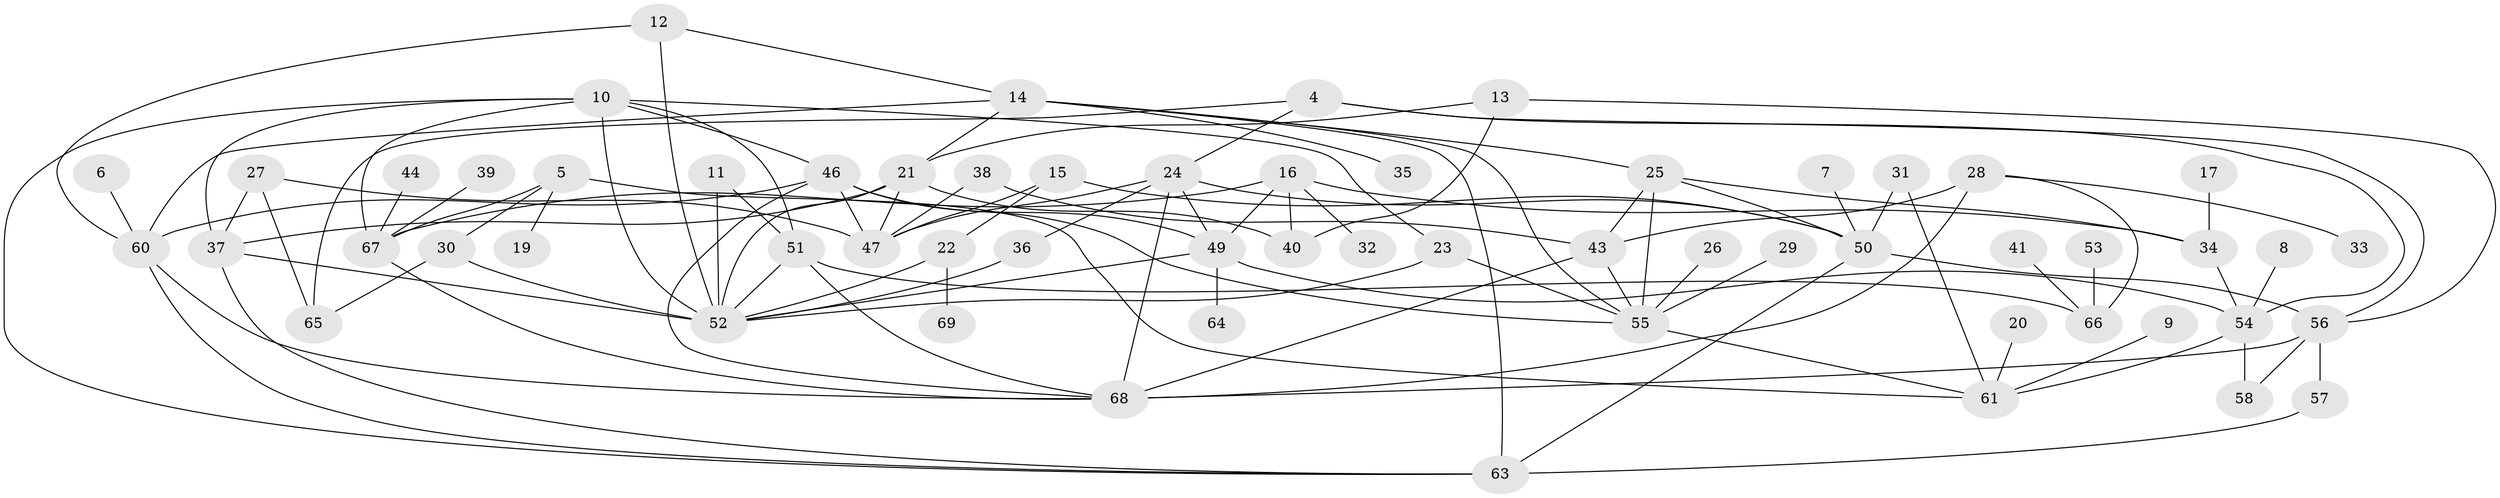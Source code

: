 // original degree distribution, {4: 0.19708029197080293, 2: 0.27007299270072993, 0: 0.058394160583941604, 1: 0.18248175182481752, 5: 0.06569343065693431, 3: 0.17518248175182483, 6: 0.0364963503649635, 7: 0.014598540145985401}
// Generated by graph-tools (version 1.1) at 2025/25/03/09/25 03:25:14]
// undirected, 60 vertices, 108 edges
graph export_dot {
graph [start="1"]
  node [color=gray90,style=filled];
  4;
  5;
  6;
  7;
  8;
  9;
  10;
  11;
  12;
  13;
  14;
  15;
  16;
  17;
  19;
  20;
  21;
  22;
  23;
  24;
  25;
  26;
  27;
  28;
  29;
  30;
  31;
  32;
  33;
  34;
  35;
  36;
  37;
  38;
  39;
  40;
  41;
  43;
  44;
  46;
  47;
  49;
  50;
  51;
  52;
  53;
  54;
  55;
  56;
  57;
  58;
  60;
  61;
  63;
  64;
  65;
  66;
  67;
  68;
  69;
  4 -- 24 [weight=1.0];
  4 -- 54 [weight=1.0];
  4 -- 56 [weight=1.0];
  4 -- 65 [weight=1.0];
  5 -- 19 [weight=1.0];
  5 -- 30 [weight=1.0];
  5 -- 61 [weight=1.0];
  5 -- 67 [weight=1.0];
  6 -- 60 [weight=1.0];
  7 -- 50 [weight=1.0];
  8 -- 54 [weight=1.0];
  9 -- 61 [weight=1.0];
  10 -- 23 [weight=1.0];
  10 -- 37 [weight=1.0];
  10 -- 46 [weight=1.0];
  10 -- 51 [weight=1.0];
  10 -- 52 [weight=2.0];
  10 -- 63 [weight=1.0];
  10 -- 67 [weight=1.0];
  11 -- 51 [weight=1.0];
  11 -- 52 [weight=1.0];
  12 -- 14 [weight=1.0];
  12 -- 52 [weight=2.0];
  12 -- 60 [weight=1.0];
  13 -- 21 [weight=1.0];
  13 -- 40 [weight=1.0];
  13 -- 56 [weight=1.0];
  14 -- 21 [weight=1.0];
  14 -- 25 [weight=1.0];
  14 -- 35 [weight=1.0];
  14 -- 55 [weight=1.0];
  14 -- 60 [weight=2.0];
  14 -- 63 [weight=1.0];
  15 -- 22 [weight=1.0];
  15 -- 47 [weight=1.0];
  15 -- 50 [weight=1.0];
  16 -- 32 [weight=1.0];
  16 -- 34 [weight=1.0];
  16 -- 40 [weight=2.0];
  16 -- 49 [weight=1.0];
  16 -- 67 [weight=1.0];
  17 -- 34 [weight=1.0];
  20 -- 61 [weight=1.0];
  21 -- 37 [weight=1.0];
  21 -- 40 [weight=1.0];
  21 -- 47 [weight=1.0];
  21 -- 52 [weight=2.0];
  22 -- 52 [weight=1.0];
  22 -- 69 [weight=1.0];
  23 -- 52 [weight=1.0];
  23 -- 55 [weight=1.0];
  24 -- 36 [weight=1.0];
  24 -- 47 [weight=1.0];
  24 -- 49 [weight=1.0];
  24 -- 50 [weight=1.0];
  24 -- 68 [weight=1.0];
  25 -- 34 [weight=1.0];
  25 -- 43 [weight=1.0];
  25 -- 50 [weight=1.0];
  25 -- 55 [weight=1.0];
  26 -- 55 [weight=1.0];
  27 -- 37 [weight=1.0];
  27 -- 47 [weight=1.0];
  27 -- 65 [weight=1.0];
  28 -- 33 [weight=1.0];
  28 -- 43 [weight=1.0];
  28 -- 66 [weight=1.0];
  28 -- 68 [weight=2.0];
  29 -- 55 [weight=1.0];
  30 -- 52 [weight=1.0];
  30 -- 65 [weight=1.0];
  31 -- 50 [weight=1.0];
  31 -- 61 [weight=1.0];
  34 -- 54 [weight=1.0];
  36 -- 52 [weight=1.0];
  37 -- 52 [weight=1.0];
  37 -- 63 [weight=1.0];
  38 -- 43 [weight=1.0];
  38 -- 47 [weight=1.0];
  39 -- 67 [weight=1.0];
  41 -- 66 [weight=1.0];
  43 -- 55 [weight=1.0];
  43 -- 68 [weight=1.0];
  44 -- 67 [weight=1.0];
  46 -- 47 [weight=1.0];
  46 -- 49 [weight=1.0];
  46 -- 55 [weight=1.0];
  46 -- 60 [weight=1.0];
  46 -- 68 [weight=1.0];
  49 -- 52 [weight=1.0];
  49 -- 54 [weight=1.0];
  49 -- 64 [weight=1.0];
  50 -- 56 [weight=2.0];
  50 -- 63 [weight=2.0];
  51 -- 52 [weight=1.0];
  51 -- 66 [weight=1.0];
  51 -- 68 [weight=1.0];
  53 -- 66 [weight=1.0];
  54 -- 58 [weight=1.0];
  54 -- 61 [weight=1.0];
  55 -- 61 [weight=1.0];
  56 -- 57 [weight=1.0];
  56 -- 58 [weight=1.0];
  56 -- 68 [weight=1.0];
  57 -- 63 [weight=1.0];
  60 -- 63 [weight=1.0];
  60 -- 68 [weight=1.0];
  67 -- 68 [weight=1.0];
}
